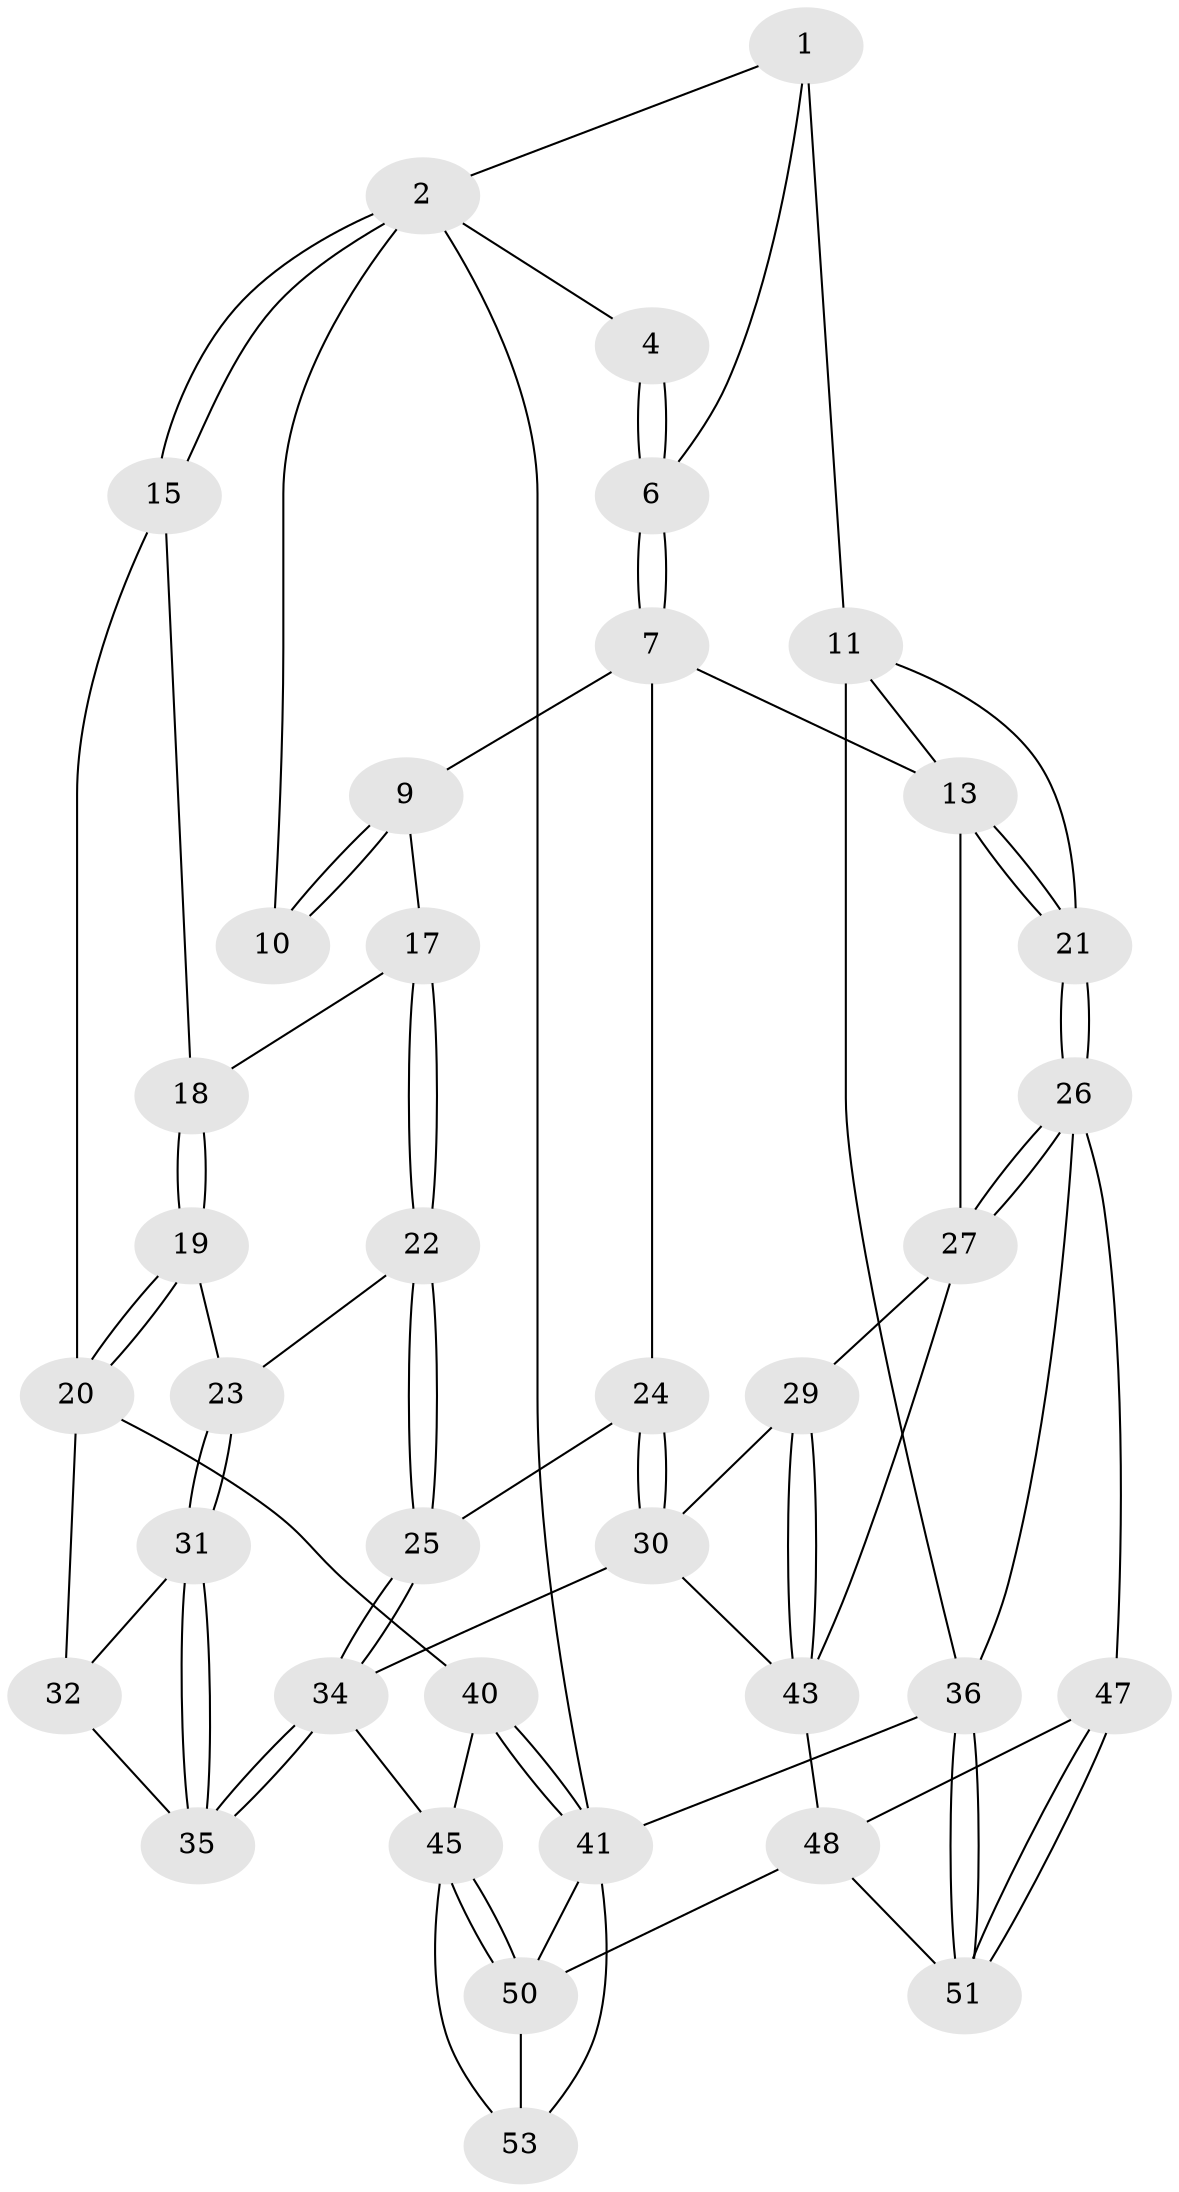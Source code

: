 // original degree distribution, {3: 0.05660377358490566, 6: 0.22641509433962265, 5: 0.4716981132075472, 4: 0.24528301886792453}
// Generated by graph-tools (version 1.1) at 2025/11/02/27/25 16:11:55]
// undirected, 37 vertices, 84 edges
graph export_dot {
graph [start="1"]
  node [color=gray90,style=filled];
  1 [pos="+0.7857511783210215+0",super="+5"];
  2 [pos="+0+0",super="+3"];
  4 [pos="+0.5473585253880646+0"];
  6 [pos="+0.6605490587334415+0.12385297396585232"];
  7 [pos="+0.4885291238340581+0.23437549238538685",super="+8"];
  9 [pos="+0.40211821023372607+0.15596776827827805"];
  10 [pos="+0.36386043635129034+0.03459153271301482"];
  11 [pos="+1+0",super="+12"];
  13 [pos="+0.8555584798381368+0.19779789625556649",super="+14"];
  15 [pos="+0+0.15646647802894523",super="+16"];
  17 [pos="+0.3066830460586983+0.21825552152827754"];
  18 [pos="+0.18044924415887828+0.24826627233166562"];
  19 [pos="+0.07365672427507239+0.3446205692894834"];
  20 [pos="+0+0.29130426678185106",super="+33"];
  21 [pos="+1+0.2861701371315053"];
  22 [pos="+0.17835352338841037+0.4364223323720378"];
  23 [pos="+0.17822031339197744+0.4364417214671407"];
  24 [pos="+0.46457483733929755+0.3493757743985321"];
  25 [pos="+0.27794714355067524+0.4714039838560996"];
  26 [pos="+0.974935126753626+0.6153189575553225",super="+37"];
  27 [pos="+0.8669385449031761+0.5795565563786509",super="+28"];
  29 [pos="+0.6693195011127034+0.5646981067382254"];
  30 [pos="+0.5273707357455423+0.5450365313390944",super="+38"];
  31 [pos="+0.1335394690010548+0.5134854892444408"];
  32 [pos="+0.03409712022984166+0.5845396227442022"];
  34 [pos="+0.32978136137712316+0.6908182054341577",super="+39"];
  35 [pos="+0.24975247810435133+0.6325118771358218"];
  36 [pos="+1+1"];
  40 [pos="+0+0.7497018436738543"];
  41 [pos="+0+0.8941514820218099",super="+42"];
  43 [pos="+0.5888373869867253+0.7810667118211996",super="+44"];
  45 [pos="+0.28257008313711873+0.7906242643459476",super="+46"];
  47 [pos="+0.7609779652820522+0.8236185101843886"];
  48 [pos="+0.5938258508796618+0.8545412594420039",super="+49"];
  50 [pos="+0.48593307436943306+1",super="+52"];
  51 [pos="+0.6894209906434006+1"];
  53 [pos="+0.18496967175633833+0.9709556801954422"];
  1 -- 2;
  1 -- 11 [weight=2];
  1 -- 6;
  2 -- 15;
  2 -- 15;
  2 -- 41;
  2 -- 10;
  2 -- 4;
  4 -- 6;
  4 -- 6;
  6 -- 7;
  6 -- 7;
  7 -- 13;
  7 -- 24;
  7 -- 9;
  9 -- 10;
  9 -- 10;
  9 -- 17;
  11 -- 21;
  11 -- 36;
  11 -- 13;
  13 -- 21;
  13 -- 21;
  13 -- 27;
  15 -- 20;
  15 -- 18;
  17 -- 18;
  17 -- 22;
  17 -- 22;
  18 -- 19;
  18 -- 19;
  19 -- 20;
  19 -- 20;
  19 -- 23;
  20 -- 32;
  20 -- 40;
  21 -- 26;
  21 -- 26;
  22 -- 23;
  22 -- 25;
  22 -- 25;
  23 -- 31;
  23 -- 31;
  24 -- 25;
  24 -- 30;
  24 -- 30;
  25 -- 34;
  25 -- 34;
  26 -- 27;
  26 -- 27;
  26 -- 36;
  26 -- 47;
  27 -- 43;
  27 -- 29;
  29 -- 30;
  29 -- 43;
  29 -- 43;
  30 -- 43;
  30 -- 34;
  31 -- 32;
  31 -- 35;
  31 -- 35;
  32 -- 35;
  34 -- 35;
  34 -- 35;
  34 -- 45;
  36 -- 51;
  36 -- 51;
  36 -- 41;
  40 -- 41;
  40 -- 41;
  40 -- 45;
  41 -- 53;
  41 -- 50;
  43 -- 48;
  45 -- 50;
  45 -- 50;
  45 -- 53;
  47 -- 48;
  47 -- 51;
  47 -- 51;
  48 -- 50;
  48 -- 51;
  50 -- 53;
}

